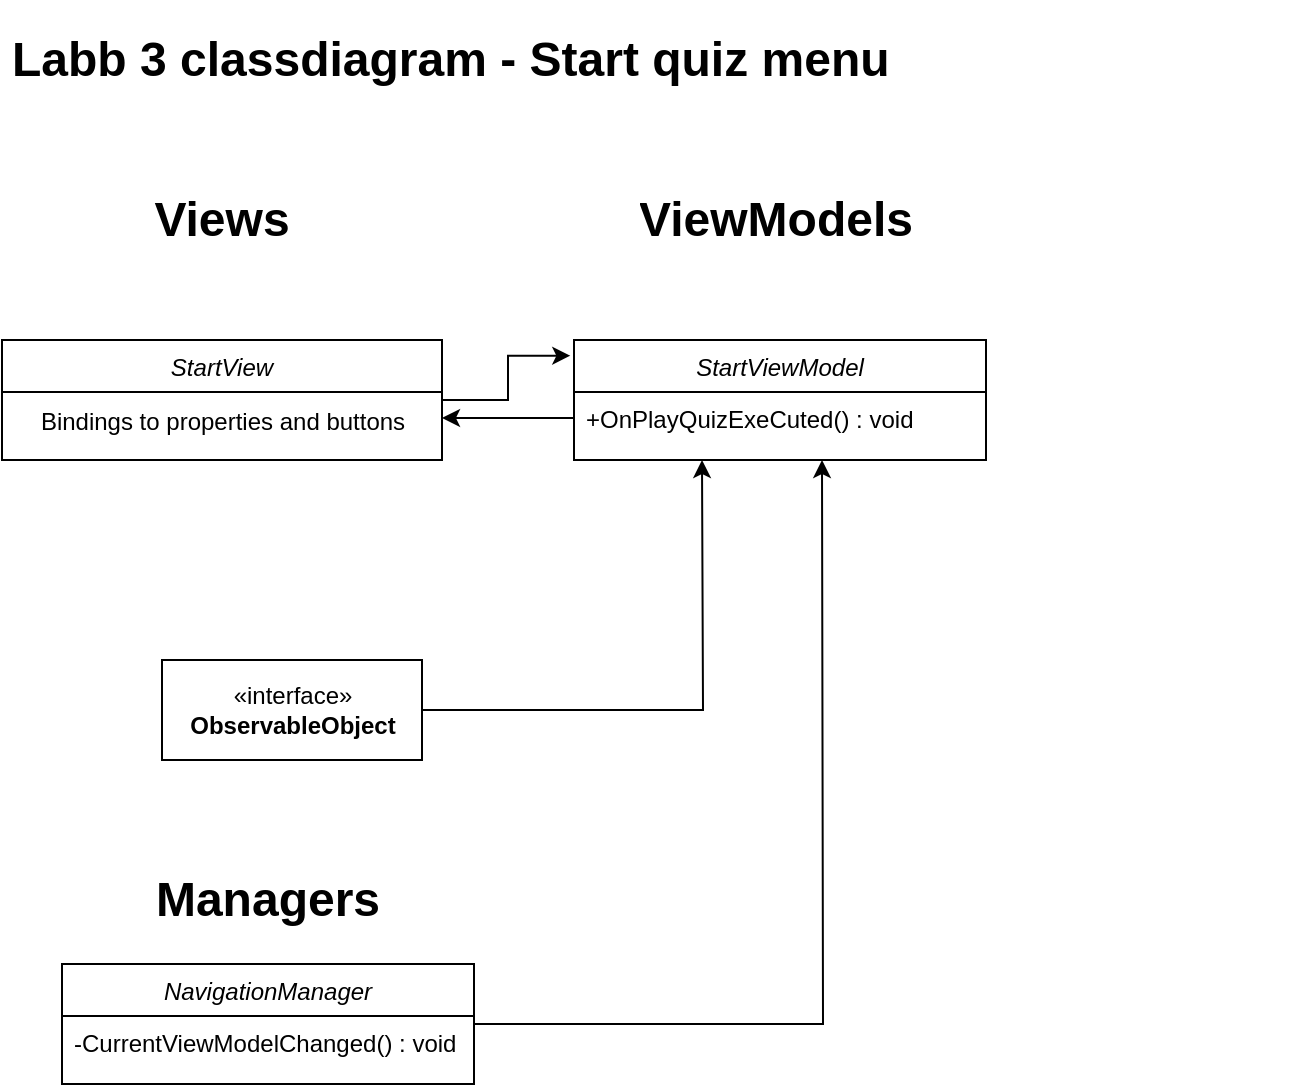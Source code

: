 <mxfile version="20.5.3" type="github">
  <diagram id="RjM9AgiMXcV2eiZAFD_S" name="Sida-1">
    <mxGraphModel dx="2249" dy="697" grid="1" gridSize="10" guides="1" tooltips="1" connect="1" arrows="1" fold="1" page="1" pageScale="1" pageWidth="827" pageHeight="1169" math="0" shadow="0">
      <root>
        <mxCell id="0" />
        <mxCell id="1" parent="0" />
        <mxCell id="xYIFmPE9hQNJvb6_j1BV-1" value="&lt;h1&gt;Labb 3 classdiagram - Start quiz menu&lt;/h1&gt;" style="text;html=1;strokeColor=none;fillColor=none;spacing=5;spacingTop=-20;whiteSpace=wrap;overflow=hidden;rounded=0;" vertex="1" parent="1">
          <mxGeometry x="-800" y="30" width="650" height="50" as="geometry" />
        </mxCell>
        <mxCell id="xYIFmPE9hQNJvb6_j1BV-2" value="&lt;h1&gt;Views&lt;/h1&gt;" style="text;html=1;strokeColor=none;fillColor=none;spacing=5;spacingTop=-20;whiteSpace=wrap;overflow=hidden;rounded=0;align=center;" vertex="1" parent="1">
          <mxGeometry x="-740" y="110" width="100" height="40" as="geometry" />
        </mxCell>
        <mxCell id="xYIFmPE9hQNJvb6_j1BV-3" value="&lt;h1&gt;ViewModels&lt;/h1&gt;" style="text;html=1;strokeColor=none;fillColor=none;spacing=5;spacingTop=-20;whiteSpace=wrap;overflow=hidden;rounded=0;align=center;" vertex="1" parent="1">
          <mxGeometry x="-518" y="110" width="210" height="40" as="geometry" />
        </mxCell>
        <mxCell id="xYIFmPE9hQNJvb6_j1BV-5" value="StartViewModel" style="swimlane;fontStyle=2;align=center;verticalAlign=top;childLayout=stackLayout;horizontal=1;startSize=26;horizontalStack=0;resizeParent=1;resizeLast=0;collapsible=1;marginBottom=0;rounded=0;shadow=0;strokeWidth=1;" vertex="1" parent="1">
          <mxGeometry x="-514" y="190" width="206" height="60" as="geometry">
            <mxRectangle x="230" y="140" width="160" height="26" as="alternateBounds" />
          </mxGeometry>
        </mxCell>
        <mxCell id="xYIFmPE9hQNJvb6_j1BV-6" value="+OnPlayQuizExeCuted() : void" style="text;align=left;verticalAlign=top;spacingLeft=4;spacingRight=4;overflow=hidden;rotatable=0;points=[[0,0.5],[1,0.5]];portConstraint=eastwest;" vertex="1" parent="xYIFmPE9hQNJvb6_j1BV-5">
          <mxGeometry y="26" width="206" height="26" as="geometry" />
        </mxCell>
        <mxCell id="xYIFmPE9hQNJvb6_j1BV-8" style="edgeStyle=orthogonalEdgeStyle;rounded=0;orthogonalLoop=1;jettySize=auto;html=1;entryX=-0.009;entryY=0.131;entryDx=0;entryDy=0;entryPerimeter=0;" edge="1" parent="1" source="xYIFmPE9hQNJvb6_j1BV-9" target="xYIFmPE9hQNJvb6_j1BV-5">
          <mxGeometry relative="1" as="geometry" />
        </mxCell>
        <mxCell id="xYIFmPE9hQNJvb6_j1BV-9" value="StartView" style="swimlane;fontStyle=2;align=center;verticalAlign=top;childLayout=stackLayout;horizontal=1;startSize=26;horizontalStack=0;resizeParent=1;resizeLast=0;collapsible=1;marginBottom=0;rounded=0;shadow=0;strokeWidth=1;" vertex="1" parent="1">
          <mxGeometry x="-800" y="190" width="220" height="60" as="geometry">
            <mxRectangle x="230" y="140" width="160" height="26" as="alternateBounds" />
          </mxGeometry>
        </mxCell>
        <mxCell id="xYIFmPE9hQNJvb6_j1BV-10" value="Bindings to properties and buttons" style="text;html=1;align=center;verticalAlign=middle;resizable=0;points=[];autosize=1;strokeColor=none;fillColor=none;" vertex="1" parent="xYIFmPE9hQNJvb6_j1BV-9">
          <mxGeometry y="26" width="220" height="30" as="geometry" />
        </mxCell>
        <mxCell id="xYIFmPE9hQNJvb6_j1BV-11" style="edgeStyle=orthogonalEdgeStyle;rounded=0;orthogonalLoop=1;jettySize=auto;html=1;entryX=1;entryY=0.5;entryDx=0;entryDy=0;" edge="1" parent="1" source="xYIFmPE9hQNJvb6_j1BV-6">
          <mxGeometry relative="1" as="geometry">
            <mxPoint x="-580" y="229" as="targetPoint" />
          </mxGeometry>
        </mxCell>
        <mxCell id="xYIFmPE9hQNJvb6_j1BV-27" style="edgeStyle=orthogonalEdgeStyle;rounded=0;orthogonalLoop=1;jettySize=auto;html=1;" edge="1" parent="1" source="xYIFmPE9hQNJvb6_j1BV-28">
          <mxGeometry relative="1" as="geometry">
            <mxPoint x="-450" y="250" as="targetPoint" />
          </mxGeometry>
        </mxCell>
        <mxCell id="xYIFmPE9hQNJvb6_j1BV-28" value="«interface»&lt;br&gt;&lt;b&gt;ObservableObject&lt;/b&gt;" style="html=1;" vertex="1" parent="1">
          <mxGeometry x="-720" y="350" width="130" height="50" as="geometry" />
        </mxCell>
        <mxCell id="xYIFmPE9hQNJvb6_j1BV-29" style="edgeStyle=orthogonalEdgeStyle;rounded=0;orthogonalLoop=1;jettySize=auto;html=1;" edge="1" parent="1" source="xYIFmPE9hQNJvb6_j1BV-30">
          <mxGeometry relative="1" as="geometry">
            <mxPoint x="-390" y="250" as="targetPoint" />
          </mxGeometry>
        </mxCell>
        <mxCell id="xYIFmPE9hQNJvb6_j1BV-30" value="NavigationManager" style="swimlane;fontStyle=2;align=center;verticalAlign=top;childLayout=stackLayout;horizontal=1;startSize=26;horizontalStack=0;resizeParent=1;resizeLast=0;collapsible=1;marginBottom=0;rounded=0;shadow=0;strokeWidth=1;" vertex="1" parent="1">
          <mxGeometry x="-770" y="502" width="206" height="60" as="geometry">
            <mxRectangle x="230" y="140" width="160" height="26" as="alternateBounds" />
          </mxGeometry>
        </mxCell>
        <mxCell id="xYIFmPE9hQNJvb6_j1BV-31" value="-CurrentViewModelChanged() : void" style="text;align=left;verticalAlign=top;spacingLeft=4;spacingRight=4;overflow=hidden;rotatable=0;points=[[0,0.5],[1,0.5]];portConstraint=eastwest;" vertex="1" parent="xYIFmPE9hQNJvb6_j1BV-30">
          <mxGeometry y="26" width="206" height="26" as="geometry" />
        </mxCell>
        <mxCell id="xYIFmPE9hQNJvb6_j1BV-32" value="&lt;h1&gt;Managers&lt;/h1&gt;" style="text;html=1;strokeColor=none;fillColor=none;spacing=5;spacingTop=-20;whiteSpace=wrap;overflow=hidden;rounded=0;align=center;" vertex="1" parent="1">
          <mxGeometry x="-772" y="450" width="210" height="40" as="geometry" />
        </mxCell>
      </root>
    </mxGraphModel>
  </diagram>
</mxfile>
